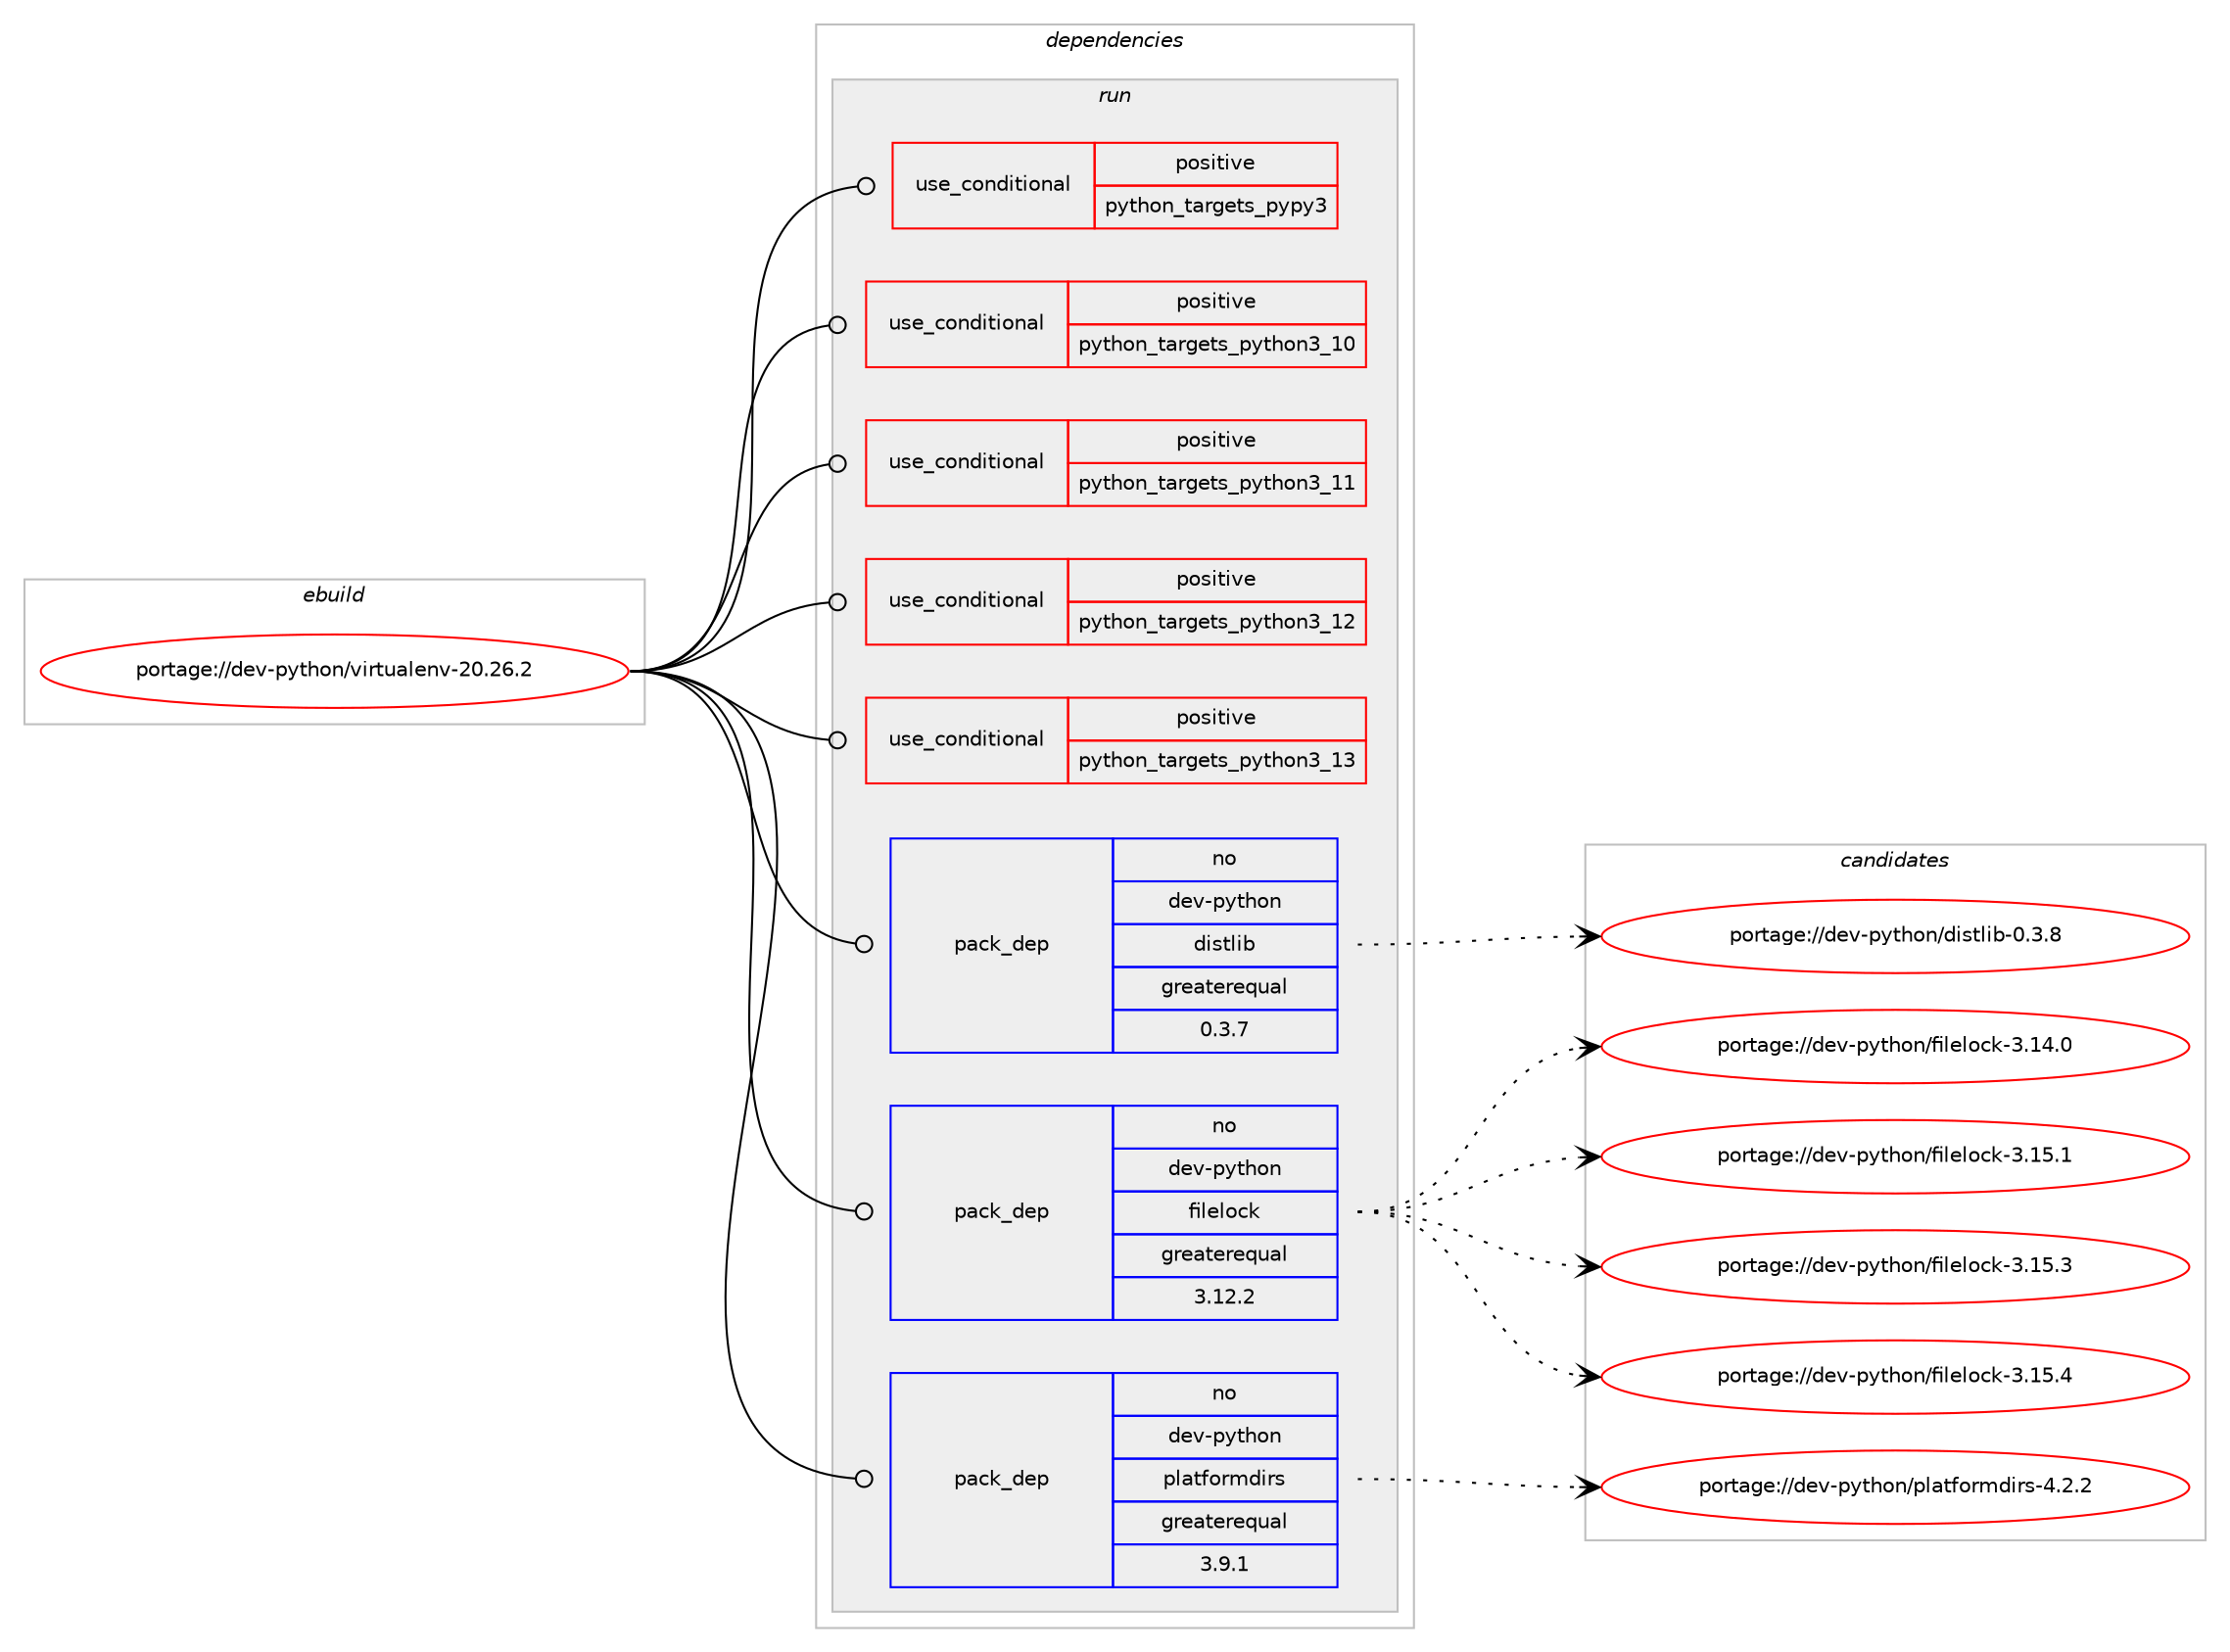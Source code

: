 digraph prolog {

# *************
# Graph options
# *************

newrank=true;
concentrate=true;
compound=true;
graph [rankdir=LR,fontname=Helvetica,fontsize=10,ranksep=1.5];#, ranksep=2.5, nodesep=0.2];
edge  [arrowhead=vee];
node  [fontname=Helvetica,fontsize=10];

# **********
# The ebuild
# **********

subgraph cluster_leftcol {
color=gray;
rank=same;
label=<<i>ebuild</i>>;
id [label="portage://dev-python/virtualenv-20.26.2", color=red, width=4, href="../dev-python/virtualenv-20.26.2.svg"];
}

# ****************
# The dependencies
# ****************

subgraph cluster_midcol {
color=gray;
label=<<i>dependencies</i>>;
subgraph cluster_compile {
fillcolor="#eeeeee";
style=filled;
label=<<i>compile</i>>;
}
subgraph cluster_compileandrun {
fillcolor="#eeeeee";
style=filled;
label=<<i>compile and run</i>>;
}
subgraph cluster_run {
fillcolor="#eeeeee";
style=filled;
label=<<i>run</i>>;
subgraph cond39664 {
dependency83892 [label=<<TABLE BORDER="0" CELLBORDER="1" CELLSPACING="0" CELLPADDING="4"><TR><TD ROWSPAN="3" CELLPADDING="10">use_conditional</TD></TR><TR><TD>positive</TD></TR><TR><TD>python_targets_pypy3</TD></TR></TABLE>>, shape=none, color=red];
# *** BEGIN UNKNOWN DEPENDENCY TYPE (TODO) ***
# dependency83892 -> package_dependency(portage://dev-python/virtualenv-20.26.2,run,no,dev-python,pypy3,none,[,,],any_same_slot,[])
# *** END UNKNOWN DEPENDENCY TYPE (TODO) ***

}
id:e -> dependency83892:w [weight=20,style="solid",arrowhead="odot"];
subgraph cond39665 {
dependency83893 [label=<<TABLE BORDER="0" CELLBORDER="1" CELLSPACING="0" CELLPADDING="4"><TR><TD ROWSPAN="3" CELLPADDING="10">use_conditional</TD></TR><TR><TD>positive</TD></TR><TR><TD>python_targets_python3_10</TD></TR></TABLE>>, shape=none, color=red];
# *** BEGIN UNKNOWN DEPENDENCY TYPE (TODO) ***
# dependency83893 -> package_dependency(portage://dev-python/virtualenv-20.26.2,run,no,dev-lang,python,none,[,,],[slot(3.10)],[])
# *** END UNKNOWN DEPENDENCY TYPE (TODO) ***

}
id:e -> dependency83893:w [weight=20,style="solid",arrowhead="odot"];
subgraph cond39666 {
dependency83894 [label=<<TABLE BORDER="0" CELLBORDER="1" CELLSPACING="0" CELLPADDING="4"><TR><TD ROWSPAN="3" CELLPADDING="10">use_conditional</TD></TR><TR><TD>positive</TD></TR><TR><TD>python_targets_python3_11</TD></TR></TABLE>>, shape=none, color=red];
# *** BEGIN UNKNOWN DEPENDENCY TYPE (TODO) ***
# dependency83894 -> package_dependency(portage://dev-python/virtualenv-20.26.2,run,no,dev-lang,python,none,[,,],[slot(3.11)],[])
# *** END UNKNOWN DEPENDENCY TYPE (TODO) ***

}
id:e -> dependency83894:w [weight=20,style="solid",arrowhead="odot"];
subgraph cond39667 {
dependency83895 [label=<<TABLE BORDER="0" CELLBORDER="1" CELLSPACING="0" CELLPADDING="4"><TR><TD ROWSPAN="3" CELLPADDING="10">use_conditional</TD></TR><TR><TD>positive</TD></TR><TR><TD>python_targets_python3_12</TD></TR></TABLE>>, shape=none, color=red];
# *** BEGIN UNKNOWN DEPENDENCY TYPE (TODO) ***
# dependency83895 -> package_dependency(portage://dev-python/virtualenv-20.26.2,run,no,dev-lang,python,none,[,,],[slot(3.12)],[])
# *** END UNKNOWN DEPENDENCY TYPE (TODO) ***

}
id:e -> dependency83895:w [weight=20,style="solid",arrowhead="odot"];
subgraph cond39668 {
dependency83896 [label=<<TABLE BORDER="0" CELLBORDER="1" CELLSPACING="0" CELLPADDING="4"><TR><TD ROWSPAN="3" CELLPADDING="10">use_conditional</TD></TR><TR><TD>positive</TD></TR><TR><TD>python_targets_python3_13</TD></TR></TABLE>>, shape=none, color=red];
# *** BEGIN UNKNOWN DEPENDENCY TYPE (TODO) ***
# dependency83896 -> package_dependency(portage://dev-python/virtualenv-20.26.2,run,no,dev-lang,python,none,[,,],[slot(3.13)],[])
# *** END UNKNOWN DEPENDENCY TYPE (TODO) ***

}
id:e -> dependency83896:w [weight=20,style="solid",arrowhead="odot"];
subgraph pack42988 {
dependency83897 [label=<<TABLE BORDER="0" CELLBORDER="1" CELLSPACING="0" CELLPADDING="4" WIDTH="220"><TR><TD ROWSPAN="6" CELLPADDING="30">pack_dep</TD></TR><TR><TD WIDTH="110">no</TD></TR><TR><TD>dev-python</TD></TR><TR><TD>distlib</TD></TR><TR><TD>greaterequal</TD></TR><TR><TD>0.3.7</TD></TR></TABLE>>, shape=none, color=blue];
}
id:e -> dependency83897:w [weight=20,style="solid",arrowhead="odot"];
subgraph pack42989 {
dependency83898 [label=<<TABLE BORDER="0" CELLBORDER="1" CELLSPACING="0" CELLPADDING="4" WIDTH="220"><TR><TD ROWSPAN="6" CELLPADDING="30">pack_dep</TD></TR><TR><TD WIDTH="110">no</TD></TR><TR><TD>dev-python</TD></TR><TR><TD>filelock</TD></TR><TR><TD>greaterequal</TD></TR><TR><TD>3.12.2</TD></TR></TABLE>>, shape=none, color=blue];
}
id:e -> dependency83898:w [weight=20,style="solid",arrowhead="odot"];
subgraph pack42990 {
dependency83899 [label=<<TABLE BORDER="0" CELLBORDER="1" CELLSPACING="0" CELLPADDING="4" WIDTH="220"><TR><TD ROWSPAN="6" CELLPADDING="30">pack_dep</TD></TR><TR><TD WIDTH="110">no</TD></TR><TR><TD>dev-python</TD></TR><TR><TD>platformdirs</TD></TR><TR><TD>greaterequal</TD></TR><TR><TD>3.9.1</TD></TR></TABLE>>, shape=none, color=blue];
}
id:e -> dependency83899:w [weight=20,style="solid",arrowhead="odot"];
}
}

# **************
# The candidates
# **************

subgraph cluster_choices {
rank=same;
color=gray;
label=<<i>candidates</i>>;

subgraph choice42988 {
color=black;
nodesep=1;
choice100101118451121211161041111104710010511511610810598454846514656 [label="portage://dev-python/distlib-0.3.8", color=red, width=4,href="../dev-python/distlib-0.3.8.svg"];
dependency83897:e -> choice100101118451121211161041111104710010511511610810598454846514656:w [style=dotted,weight="100"];
}
subgraph choice42989 {
color=black;
nodesep=1;
choice10010111845112121116104111110471021051081011081119910745514649524648 [label="portage://dev-python/filelock-3.14.0", color=red, width=4,href="../dev-python/filelock-3.14.0.svg"];
choice10010111845112121116104111110471021051081011081119910745514649534649 [label="portage://dev-python/filelock-3.15.1", color=red, width=4,href="../dev-python/filelock-3.15.1.svg"];
choice10010111845112121116104111110471021051081011081119910745514649534651 [label="portage://dev-python/filelock-3.15.3", color=red, width=4,href="../dev-python/filelock-3.15.3.svg"];
choice10010111845112121116104111110471021051081011081119910745514649534652 [label="portage://dev-python/filelock-3.15.4", color=red, width=4,href="../dev-python/filelock-3.15.4.svg"];
dependency83898:e -> choice10010111845112121116104111110471021051081011081119910745514649524648:w [style=dotted,weight="100"];
dependency83898:e -> choice10010111845112121116104111110471021051081011081119910745514649534649:w [style=dotted,weight="100"];
dependency83898:e -> choice10010111845112121116104111110471021051081011081119910745514649534651:w [style=dotted,weight="100"];
dependency83898:e -> choice10010111845112121116104111110471021051081011081119910745514649534652:w [style=dotted,weight="100"];
}
subgraph choice42990 {
color=black;
nodesep=1;
choice100101118451121211161041111104711210897116102111114109100105114115455246504650 [label="portage://dev-python/platformdirs-4.2.2", color=red, width=4,href="../dev-python/platformdirs-4.2.2.svg"];
dependency83899:e -> choice100101118451121211161041111104711210897116102111114109100105114115455246504650:w [style=dotted,weight="100"];
}
}

}
